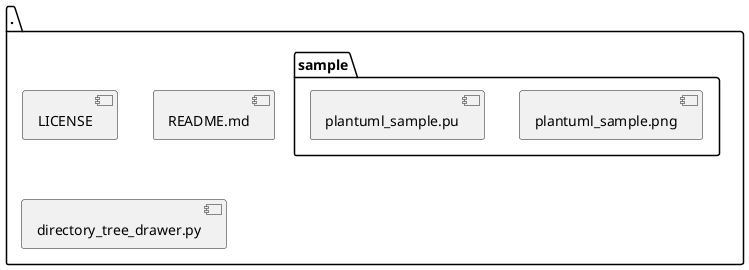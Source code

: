 @startuml
folder "." {
[LICENSE]
[README.md]
[directory_tree_drawer.py]
folder "sample" {
[plantuml_sample.png]
[plantuml_sample.pu]
}
}
@enduml
